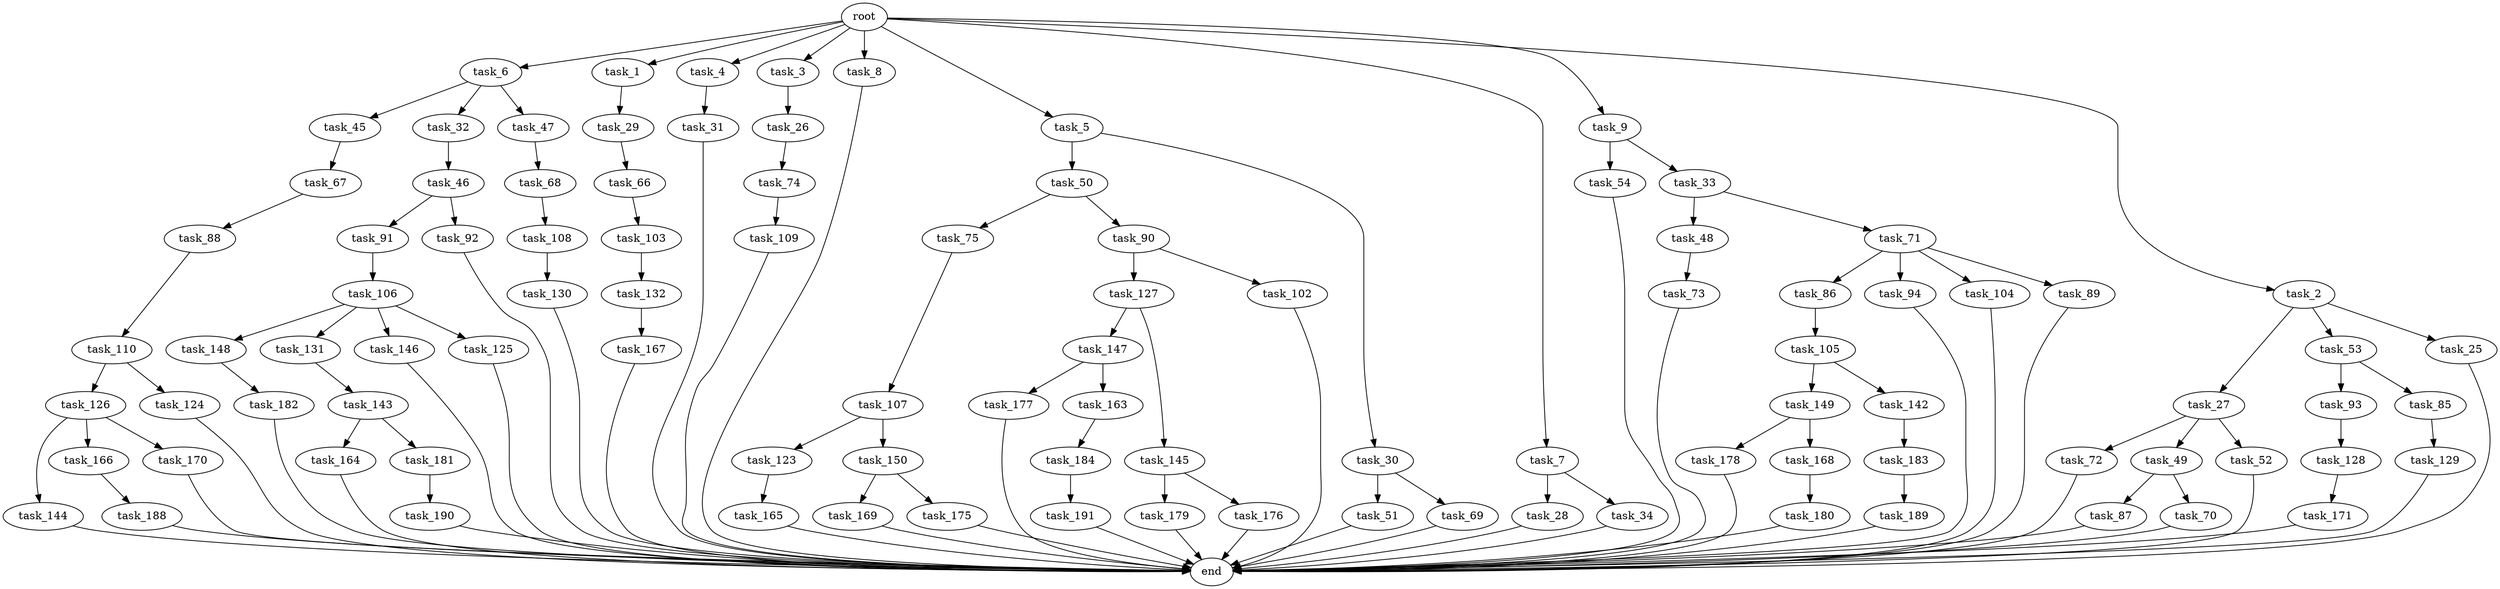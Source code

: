 digraph G {
  task_6 [size="1.024000"];
  task_169 [size="77309411.328000"];
  task_91 [size="34359738.368000"];
  task_45 [size="549755813.888000"];
  task_123 [size="309237645.312000"];
  task_26 [size="858993459.200000"];
  task_1 [size="1.024000"];
  task_150 [size="309237645.312000"];
  task_68 [size="309237645.312000"];
  task_190 [size="34359738.368000"];
  task_149 [size="214748364.800000"];
  task_130 [size="77309411.328000"];
  task_72 [size="137438953.472000"];
  root [size="0.000000"];
  task_178 [size="77309411.328000"];
  task_179 [size="309237645.312000"];
  task_144 [size="214748364.800000"];
  task_148 [size="309237645.312000"];
  task_74 [size="77309411.328000"];
  task_4 [size="1.024000"];
  task_3 [size="1.024000"];
  task_86 [size="214748364.800000"];
  task_147 [size="77309411.328000"];
  task_131 [size="309237645.312000"];
  task_93 [size="34359738.368000"];
  task_85 [size="34359738.368000"];
  task_183 [size="309237645.312000"];
  task_182 [size="420906795.008000"];
  task_8 [size="1.024000"];
  task_184 [size="77309411.328000"];
  task_27 [size="695784701.952000"];
  task_109 [size="309237645.312000"];
  task_177 [size="137438953.472000"];
  task_5 [size="1.024000"];
  task_166 [size="214748364.800000"];
  task_107 [size="214748364.800000"];
  task_49 [size="137438953.472000"];
  task_145 [size="77309411.328000"];
  task_128 [size="214748364.800000"];
  task_54 [size="549755813.888000"];
  task_32 [size="549755813.888000"];
  task_92 [size="34359738.368000"];
  task_168 [size="77309411.328000"];
  task_88 [size="309237645.312000"];
  task_167 [size="214748364.800000"];
  task_7 [size="1.024000"];
  task_189 [size="309237645.312000"];
  task_188 [size="420906795.008000"];
  task_53 [size="695784701.952000"];
  task_25 [size="695784701.952000"];
  task_132 [size="549755813.888000"];
  task_126 [size="858993459.200000"];
  task_51 [size="77309411.328000"];
  task_31 [size="137438953.472000"];
  task_94 [size="214748364.800000"];
  task_28 [size="34359738.368000"];
  task_142 [size="214748364.800000"];
  task_9 [size="1.024000"];
  task_180 [size="34359738.368000"];
  task_175 [size="77309411.328000"];
  task_66 [size="420906795.008000"];
  task_143 [size="695784701.952000"];
  task_2 [size="1.024000"];
  task_106 [size="137438953.472000"];
  task_105 [size="695784701.952000"];
  task_129 [size="214748364.800000"];
  task_52 [size="137438953.472000"];
  task_87 [size="858993459.200000"];
  task_50 [size="137438953.472000"];
  task_176 [size="309237645.312000"];
  task_104 [size="214748364.800000"];
  task_103 [size="77309411.328000"];
  task_127 [size="420906795.008000"];
  task_70 [size="858993459.200000"];
  task_165 [size="549755813.888000"];
  task_30 [size="137438953.472000"];
  task_67 [size="695784701.952000"];
  task_48 [size="420906795.008000"];
  task_73 [size="695784701.952000"];
  task_164 [size="77309411.328000"];
  task_191 [size="695784701.952000"];
  task_163 [size="137438953.472000"];
  task_34 [size="34359738.368000"];
  task_29 [size="420906795.008000"];
  task_102 [size="420906795.008000"];
  task_181 [size="77309411.328000"];
  task_33 [size="549755813.888000"];
  task_47 [size="549755813.888000"];
  task_69 [size="77309411.328000"];
  task_108 [size="549755813.888000"];
  end [size="0.000000"];
  task_71 [size="420906795.008000"];
  task_89 [size="214748364.800000"];
  task_46 [size="34359738.368000"];
  task_146 [size="309237645.312000"];
  task_170 [size="214748364.800000"];
  task_75 [size="309237645.312000"];
  task_110 [size="309237645.312000"];
  task_124 [size="858993459.200000"];
  task_125 [size="309237645.312000"];
  task_171 [size="549755813.888000"];
  task_90 [size="309237645.312000"];

  task_6 -> task_32 [size="536870912.000000"];
  task_6 -> task_47 [size="536870912.000000"];
  task_6 -> task_45 [size="536870912.000000"];
  task_169 -> end [size="1.000000"];
  task_91 -> task_106 [size="134217728.000000"];
  task_45 -> task_67 [size="679477248.000000"];
  task_123 -> task_165 [size="536870912.000000"];
  task_26 -> task_74 [size="75497472.000000"];
  task_1 -> task_29 [size="411041792.000000"];
  task_150 -> task_169 [size="75497472.000000"];
  task_150 -> task_175 [size="75497472.000000"];
  task_68 -> task_108 [size="536870912.000000"];
  task_190 -> end [size="1.000000"];
  task_149 -> task_168 [size="75497472.000000"];
  task_149 -> task_178 [size="75497472.000000"];
  task_130 -> end [size="1.000000"];
  task_72 -> end [size="1.000000"];
  root -> task_2 [size="1.000000"];
  root -> task_6 [size="1.000000"];
  root -> task_7 [size="1.000000"];
  root -> task_4 [size="1.000000"];
  root -> task_3 [size="1.000000"];
  root -> task_5 [size="1.000000"];
  root -> task_1 [size="1.000000"];
  root -> task_8 [size="1.000000"];
  root -> task_9 [size="1.000000"];
  task_178 -> end [size="1.000000"];
  task_179 -> end [size="1.000000"];
  task_144 -> end [size="1.000000"];
  task_148 -> task_182 [size="411041792.000000"];
  task_74 -> task_109 [size="301989888.000000"];
  task_4 -> task_31 [size="134217728.000000"];
  task_3 -> task_26 [size="838860800.000000"];
  task_86 -> task_105 [size="679477248.000000"];
  task_147 -> task_177 [size="134217728.000000"];
  task_147 -> task_163 [size="134217728.000000"];
  task_131 -> task_143 [size="679477248.000000"];
  task_93 -> task_128 [size="209715200.000000"];
  task_85 -> task_129 [size="209715200.000000"];
  task_183 -> task_189 [size="301989888.000000"];
  task_182 -> end [size="1.000000"];
  task_8 -> end [size="1.000000"];
  task_184 -> task_191 [size="679477248.000000"];
  task_27 -> task_52 [size="134217728.000000"];
  task_27 -> task_49 [size="134217728.000000"];
  task_27 -> task_72 [size="134217728.000000"];
  task_109 -> end [size="1.000000"];
  task_177 -> end [size="1.000000"];
  task_5 -> task_50 [size="134217728.000000"];
  task_5 -> task_30 [size="134217728.000000"];
  task_166 -> task_188 [size="411041792.000000"];
  task_107 -> task_150 [size="301989888.000000"];
  task_107 -> task_123 [size="301989888.000000"];
  task_49 -> task_87 [size="838860800.000000"];
  task_49 -> task_70 [size="838860800.000000"];
  task_145 -> task_176 [size="301989888.000000"];
  task_145 -> task_179 [size="301989888.000000"];
  task_128 -> task_171 [size="536870912.000000"];
  task_54 -> end [size="1.000000"];
  task_32 -> task_46 [size="33554432.000000"];
  task_92 -> end [size="1.000000"];
  task_168 -> task_180 [size="33554432.000000"];
  task_88 -> task_110 [size="301989888.000000"];
  task_167 -> end [size="1.000000"];
  task_7 -> task_34 [size="33554432.000000"];
  task_7 -> task_28 [size="33554432.000000"];
  task_189 -> end [size="1.000000"];
  task_188 -> end [size="1.000000"];
  task_53 -> task_85 [size="33554432.000000"];
  task_53 -> task_93 [size="33554432.000000"];
  task_25 -> end [size="1.000000"];
  task_132 -> task_167 [size="209715200.000000"];
  task_126 -> task_166 [size="209715200.000000"];
  task_126 -> task_170 [size="209715200.000000"];
  task_126 -> task_144 [size="209715200.000000"];
  task_51 -> end [size="1.000000"];
  task_31 -> end [size="1.000000"];
  task_94 -> end [size="1.000000"];
  task_28 -> end [size="1.000000"];
  task_142 -> task_183 [size="301989888.000000"];
  task_9 -> task_54 [size="536870912.000000"];
  task_9 -> task_33 [size="536870912.000000"];
  task_180 -> end [size="1.000000"];
  task_175 -> end [size="1.000000"];
  task_66 -> task_103 [size="75497472.000000"];
  task_143 -> task_181 [size="75497472.000000"];
  task_143 -> task_164 [size="75497472.000000"];
  task_2 -> task_27 [size="679477248.000000"];
  task_2 -> task_53 [size="679477248.000000"];
  task_2 -> task_25 [size="679477248.000000"];
  task_106 -> task_125 [size="301989888.000000"];
  task_106 -> task_148 [size="301989888.000000"];
  task_106 -> task_131 [size="301989888.000000"];
  task_106 -> task_146 [size="301989888.000000"];
  task_105 -> task_142 [size="209715200.000000"];
  task_105 -> task_149 [size="209715200.000000"];
  task_129 -> end [size="1.000000"];
  task_52 -> end [size="1.000000"];
  task_87 -> end [size="1.000000"];
  task_50 -> task_75 [size="301989888.000000"];
  task_50 -> task_90 [size="301989888.000000"];
  task_176 -> end [size="1.000000"];
  task_104 -> end [size="1.000000"];
  task_103 -> task_132 [size="536870912.000000"];
  task_127 -> task_147 [size="75497472.000000"];
  task_127 -> task_145 [size="75497472.000000"];
  task_70 -> end [size="1.000000"];
  task_165 -> end [size="1.000000"];
  task_30 -> task_69 [size="75497472.000000"];
  task_30 -> task_51 [size="75497472.000000"];
  task_67 -> task_88 [size="301989888.000000"];
  task_48 -> task_73 [size="679477248.000000"];
  task_73 -> end [size="1.000000"];
  task_164 -> end [size="1.000000"];
  task_191 -> end [size="1.000000"];
  task_163 -> task_184 [size="75497472.000000"];
  task_34 -> end [size="1.000000"];
  task_29 -> task_66 [size="411041792.000000"];
  task_102 -> end [size="1.000000"];
  task_181 -> task_190 [size="33554432.000000"];
  task_33 -> task_48 [size="411041792.000000"];
  task_33 -> task_71 [size="411041792.000000"];
  task_47 -> task_68 [size="301989888.000000"];
  task_69 -> end [size="1.000000"];
  task_108 -> task_130 [size="75497472.000000"];
  task_71 -> task_86 [size="209715200.000000"];
  task_71 -> task_104 [size="209715200.000000"];
  task_71 -> task_94 [size="209715200.000000"];
  task_71 -> task_89 [size="209715200.000000"];
  task_89 -> end [size="1.000000"];
  task_46 -> task_92 [size="33554432.000000"];
  task_46 -> task_91 [size="33554432.000000"];
  task_146 -> end [size="1.000000"];
  task_170 -> end [size="1.000000"];
  task_75 -> task_107 [size="209715200.000000"];
  task_110 -> task_124 [size="838860800.000000"];
  task_110 -> task_126 [size="838860800.000000"];
  task_124 -> end [size="1.000000"];
  task_125 -> end [size="1.000000"];
  task_171 -> end [size="1.000000"];
  task_90 -> task_102 [size="411041792.000000"];
  task_90 -> task_127 [size="411041792.000000"];
}
